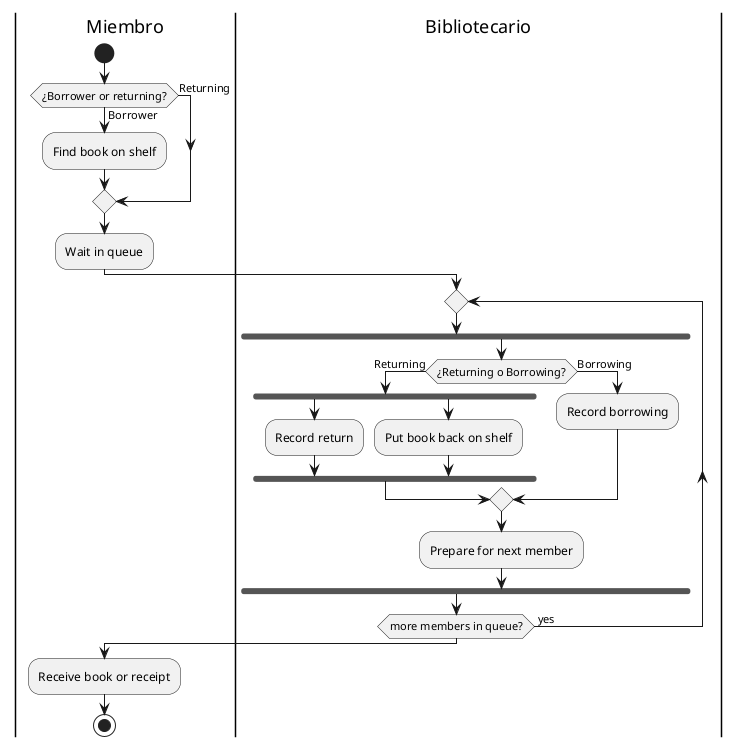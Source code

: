 @startuml Diagrama-de-Actividad--Biblioteca
|Miembro|
start

if (¿Borrower or returning?) then (Borrower)
  :Find book on shelf;
else (Returning)
'   :Search for book;
endif
:Wait in queue;

|Bibliotecario|

repeat
fork
if (¿Returning o Borrowing?) then (Returning)
  fork
    :Record return;
  fork again
    :Put book back on shelf;
  end fork
else (Borrowing)
  :Record borrowing;
endif

:Prepare for next member;
end fork
repeat while (more members in queue?) is ( yes)
|Miembro|
:Receive book or receipt;

stop
@enduml
